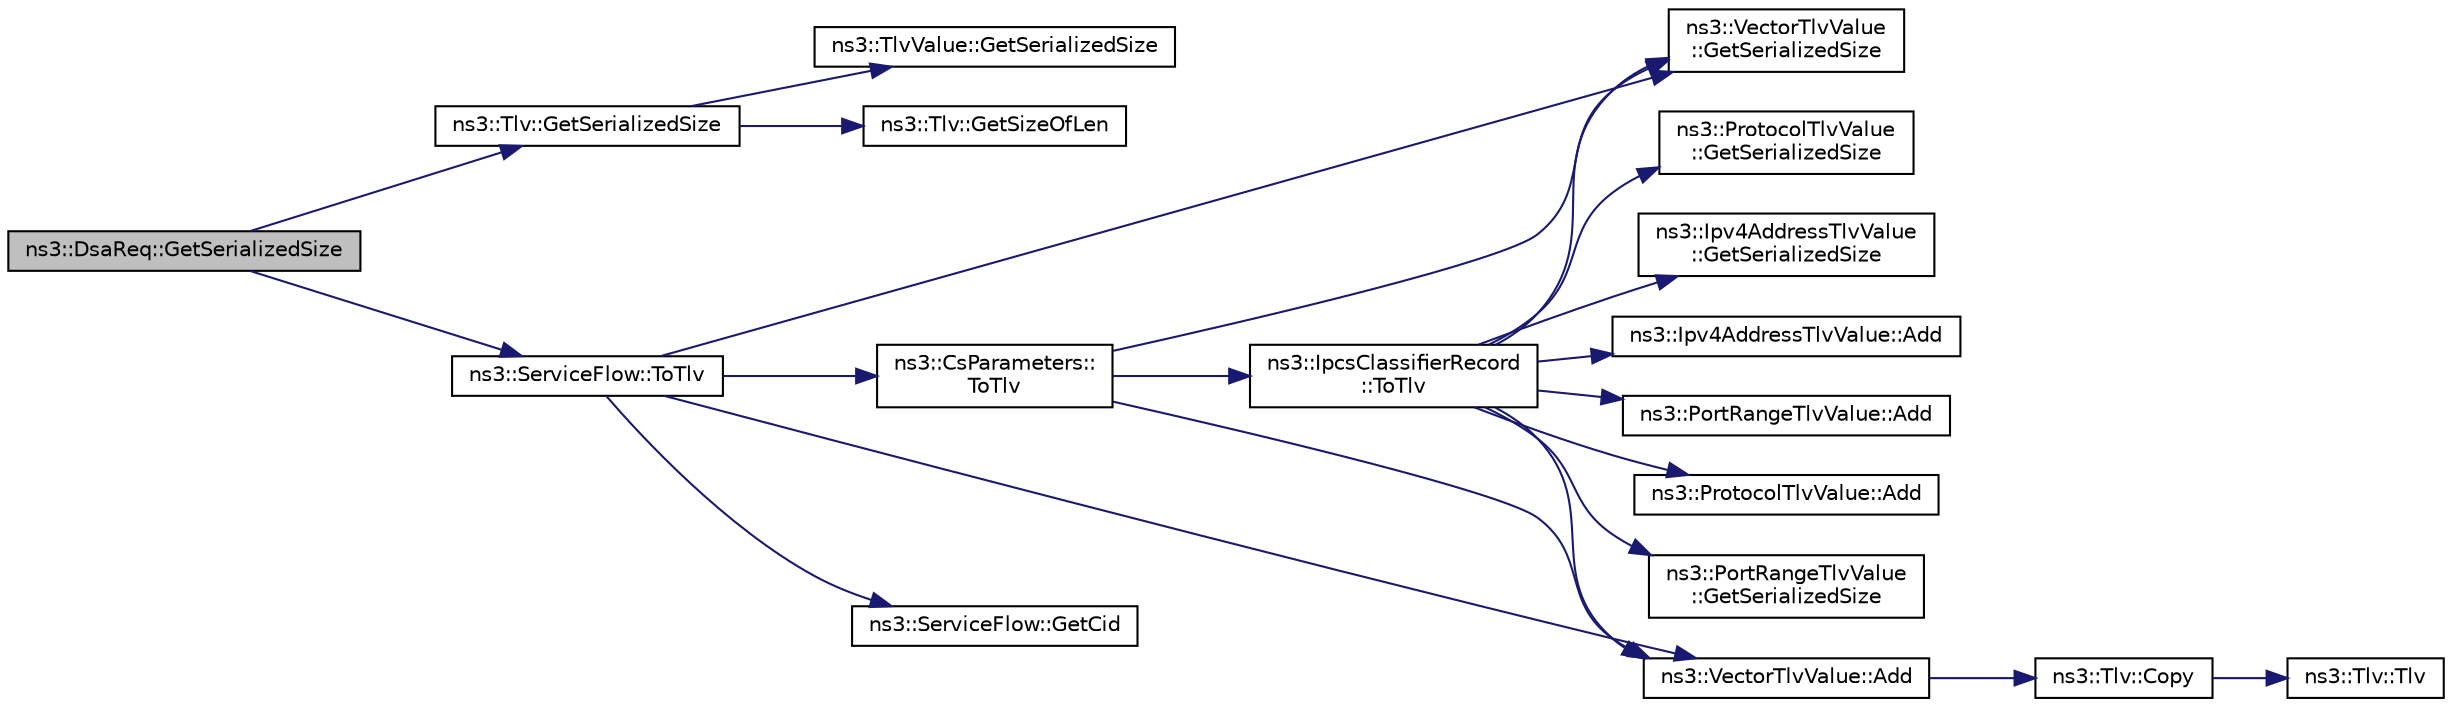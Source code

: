 digraph "ns3::DsaReq::GetSerializedSize"
{
 // LATEX_PDF_SIZE
  edge [fontname="Helvetica",fontsize="10",labelfontname="Helvetica",labelfontsize="10"];
  node [fontname="Helvetica",fontsize="10",shape=record];
  rankdir="LR";
  Node1 [label="ns3::DsaReq::GetSerializedSize",height=0.2,width=0.4,color="black", fillcolor="grey75", style="filled", fontcolor="black",tooltip=" "];
  Node1 -> Node2 [color="midnightblue",fontsize="10",style="solid",fontname="Helvetica"];
  Node2 [label="ns3::Tlv::GetSerializedSize",height=0.2,width=0.4,color="black", fillcolor="white", style="filled",URL="$classns3_1_1_tlv.html#ac722b37da7a1292f307a7ec152771c94",tooltip=" "];
  Node2 -> Node3 [color="midnightblue",fontsize="10",style="solid",fontname="Helvetica"];
  Node3 [label="ns3::TlvValue::GetSerializedSize",height=0.2,width=0.4,color="black", fillcolor="white", style="filled",URL="$classns3_1_1_tlv_value.html#a5b799b0eaf3fb2cc1fef96335d9eeb32",tooltip="Get serialized size in bytes."];
  Node2 -> Node4 [color="midnightblue",fontsize="10",style="solid",fontname="Helvetica"];
  Node4 [label="ns3::Tlv::GetSizeOfLen",height=0.2,width=0.4,color="black", fillcolor="white", style="filled",URL="$classns3_1_1_tlv.html#ad5ccc14ff879fd8c6195c78f9de91069",tooltip="Get size of length field."];
  Node1 -> Node5 [color="midnightblue",fontsize="10",style="solid",fontname="Helvetica"];
  Node5 [label="ns3::ServiceFlow::ToTlv",height=0.2,width=0.4,color="black", fillcolor="white", style="filled",URL="$classns3_1_1_service_flow.html#ada122a2a997eb906bf9643707d3eae4b",tooltip="creates a TLV from this service flow"];
  Node5 -> Node6 [color="midnightblue",fontsize="10",style="solid",fontname="Helvetica"];
  Node6 [label="ns3::VectorTlvValue::Add",height=0.2,width=0.4,color="black", fillcolor="white", style="filled",URL="$classns3_1_1_vector_tlv_value.html#a9a422b96698c94e7bb4705026e236f35",tooltip="Add a TLV."];
  Node6 -> Node7 [color="midnightblue",fontsize="10",style="solid",fontname="Helvetica"];
  Node7 [label="ns3::Tlv::Copy",height=0.2,width=0.4,color="black", fillcolor="white", style="filled",URL="$classns3_1_1_tlv.html#a6262c16e4a041376d0a528bf37d03315",tooltip="Copy TLV."];
  Node7 -> Node8 [color="midnightblue",fontsize="10",style="solid",fontname="Helvetica"];
  Node8 [label="ns3::Tlv::Tlv",height=0.2,width=0.4,color="black", fillcolor="white", style="filled",URL="$classns3_1_1_tlv.html#afcb108dfdebaf93fe0ab840f6cc34672",tooltip=" "];
  Node5 -> Node9 [color="midnightblue",fontsize="10",style="solid",fontname="Helvetica"];
  Node9 [label="ns3::ServiceFlow::GetCid",height=0.2,width=0.4,color="black", fillcolor="white", style="filled",URL="$classns3_1_1_service_flow.html#aad1c966730151db47557cba031d92f3d",tooltip="Get CID."];
  Node5 -> Node10 [color="midnightblue",fontsize="10",style="solid",fontname="Helvetica"];
  Node10 [label="ns3::VectorTlvValue\l::GetSerializedSize",height=0.2,width=0.4,color="black", fillcolor="white", style="filled",URL="$classns3_1_1_vector_tlv_value.html#ae2d0d01923bcb91871ecab2e764230db",tooltip="Get serialized size in bytes."];
  Node5 -> Node11 [color="midnightblue",fontsize="10",style="solid",fontname="Helvetica"];
  Node11 [label="ns3::CsParameters::\lToTlv",height=0.2,width=0.4,color="black", fillcolor="white", style="filled",URL="$classns3_1_1_cs_parameters.html#a7445a455762aebaca589554ce52c56bd",tooltip="creates a tlv from the classifier record"];
  Node11 -> Node6 [color="midnightblue",fontsize="10",style="solid",fontname="Helvetica"];
  Node11 -> Node10 [color="midnightblue",fontsize="10",style="solid",fontname="Helvetica"];
  Node11 -> Node12 [color="midnightblue",fontsize="10",style="solid",fontname="Helvetica"];
  Node12 [label="ns3::IpcsClassifierRecord\l::ToTlv",height=0.2,width=0.4,color="black", fillcolor="white", style="filled",URL="$classns3_1_1_ipcs_classifier_record.html#a5d962ebfd92095139b335b17b9161985",tooltip="Creates a TLV from this classifier."];
  Node12 -> Node6 [color="midnightblue",fontsize="10",style="solid",fontname="Helvetica"];
  Node12 -> Node13 [color="midnightblue",fontsize="10",style="solid",fontname="Helvetica"];
  Node13 [label="ns3::Ipv4AddressTlvValue::Add",height=0.2,width=0.4,color="black", fillcolor="white", style="filled",URL="$classns3_1_1_ipv4_address_tlv_value.html#a9943692fbefad5d0419e0820681bba46",tooltip="Add IPv4 address and mask."];
  Node12 -> Node14 [color="midnightblue",fontsize="10",style="solid",fontname="Helvetica"];
  Node14 [label="ns3::PortRangeTlvValue::Add",height=0.2,width=0.4,color="black", fillcolor="white", style="filled",URL="$classns3_1_1_port_range_tlv_value.html#ac78b2513ddfc9a1fbdf62d9e836b68a5",tooltip="Add a range."];
  Node12 -> Node15 [color="midnightblue",fontsize="10",style="solid",fontname="Helvetica"];
  Node15 [label="ns3::ProtocolTlvValue::Add",height=0.2,width=0.4,color="black", fillcolor="white", style="filled",URL="$classns3_1_1_protocol_tlv_value.html#a1c3ce061a89e07367671f56abd6d457e",tooltip="Add protocol number."];
  Node12 -> Node10 [color="midnightblue",fontsize="10",style="solid",fontname="Helvetica"];
  Node12 -> Node16 [color="midnightblue",fontsize="10",style="solid",fontname="Helvetica"];
  Node16 [label="ns3::PortRangeTlvValue\l::GetSerializedSize",height=0.2,width=0.4,color="black", fillcolor="white", style="filled",URL="$classns3_1_1_port_range_tlv_value.html#a31127e36f00dc5ede5b259b266ae31e9",tooltip="Get serialized size in bytes."];
  Node12 -> Node17 [color="midnightblue",fontsize="10",style="solid",fontname="Helvetica"];
  Node17 [label="ns3::ProtocolTlvValue\l::GetSerializedSize",height=0.2,width=0.4,color="black", fillcolor="white", style="filled",URL="$classns3_1_1_protocol_tlv_value.html#a7a1706beb9c53d84391af4ff6325b334",tooltip="Get serialized size in bytes."];
  Node12 -> Node18 [color="midnightblue",fontsize="10",style="solid",fontname="Helvetica"];
  Node18 [label="ns3::Ipv4AddressTlvValue\l::GetSerializedSize",height=0.2,width=0.4,color="black", fillcolor="white", style="filled",URL="$classns3_1_1_ipv4_address_tlv_value.html#a36c2901905f108fd064523ec8ec3adc5",tooltip="Get serialized size in bytes."];
}

